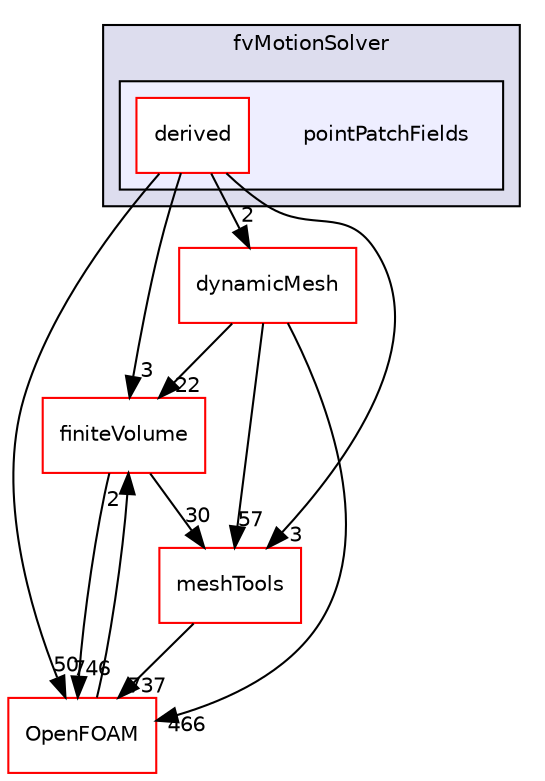 digraph "src/fvMotionSolver/pointPatchFields" {
  bgcolor=transparent;
  compound=true
  node [ fontsize="10", fontname="Helvetica"];
  edge [ labelfontsize="10", labelfontname="Helvetica"];
  subgraph clusterdir_f7091aeabaea36e4bb5fe5aa28ecbeff {
    graph [ bgcolor="#ddddee", pencolor="black", label="fvMotionSolver" fontname="Helvetica", fontsize="10", URL="dir_f7091aeabaea36e4bb5fe5aa28ecbeff.html"]
  subgraph clusterdir_04dc98a79837e8a8cdeb4bd5e586912c {
    graph [ bgcolor="#eeeeff", pencolor="black", label="" URL="dir_04dc98a79837e8a8cdeb4bd5e586912c.html"];
    dir_04dc98a79837e8a8cdeb4bd5e586912c [shape=plaintext label="pointPatchFields"];
    dir_afe439a792340c5c5371397d2612bb80 [shape=box label="derived" color="red" fillcolor="white" style="filled" URL="dir_afe439a792340c5c5371397d2612bb80.html"];
  }
  }
  dir_9bd15774b555cf7259a6fa18f99fe99b [shape=box label="finiteVolume" color="red" URL="dir_9bd15774b555cf7259a6fa18f99fe99b.html"];
  dir_ae30ad0bef50cf391b24c614251bb9fd [shape=box label="meshTools" color="red" URL="dir_ae30ad0bef50cf391b24c614251bb9fd.html"];
  dir_63742796c427c97a292c80f7db71da36 [shape=box label="dynamicMesh" color="red" URL="dir_63742796c427c97a292c80f7db71da36.html"];
  dir_c5473ff19b20e6ec4dfe5c310b3778a8 [shape=box label="OpenFOAM" color="red" URL="dir_c5473ff19b20e6ec4dfe5c310b3778a8.html"];
  dir_9bd15774b555cf7259a6fa18f99fe99b->dir_ae30ad0bef50cf391b24c614251bb9fd [headlabel="30", labeldistance=1.5 headhref="dir_000897_001751.html"];
  dir_9bd15774b555cf7259a6fa18f99fe99b->dir_c5473ff19b20e6ec4dfe5c310b3778a8 [headlabel="746", labeldistance=1.5 headhref="dir_000897_001897.html"];
  dir_afe439a792340c5c5371397d2612bb80->dir_9bd15774b555cf7259a6fa18f99fe99b [headlabel="3", labeldistance=1.5 headhref="dir_001307_000897.html"];
  dir_afe439a792340c5c5371397d2612bb80->dir_ae30ad0bef50cf391b24c614251bb9fd [headlabel="3", labeldistance=1.5 headhref="dir_001307_001751.html"];
  dir_afe439a792340c5c5371397d2612bb80->dir_63742796c427c97a292c80f7db71da36 [headlabel="2", labeldistance=1.5 headhref="dir_001307_000804.html"];
  dir_afe439a792340c5c5371397d2612bb80->dir_c5473ff19b20e6ec4dfe5c310b3778a8 [headlabel="50", labeldistance=1.5 headhref="dir_001307_001897.html"];
  dir_ae30ad0bef50cf391b24c614251bb9fd->dir_c5473ff19b20e6ec4dfe5c310b3778a8 [headlabel="737", labeldistance=1.5 headhref="dir_001751_001897.html"];
  dir_63742796c427c97a292c80f7db71da36->dir_9bd15774b555cf7259a6fa18f99fe99b [headlabel="22", labeldistance=1.5 headhref="dir_000804_000897.html"];
  dir_63742796c427c97a292c80f7db71da36->dir_ae30ad0bef50cf391b24c614251bb9fd [headlabel="57", labeldistance=1.5 headhref="dir_000804_001751.html"];
  dir_63742796c427c97a292c80f7db71da36->dir_c5473ff19b20e6ec4dfe5c310b3778a8 [headlabel="466", labeldistance=1.5 headhref="dir_000804_001897.html"];
  dir_c5473ff19b20e6ec4dfe5c310b3778a8->dir_9bd15774b555cf7259a6fa18f99fe99b [headlabel="2", labeldistance=1.5 headhref="dir_001897_000897.html"];
}
